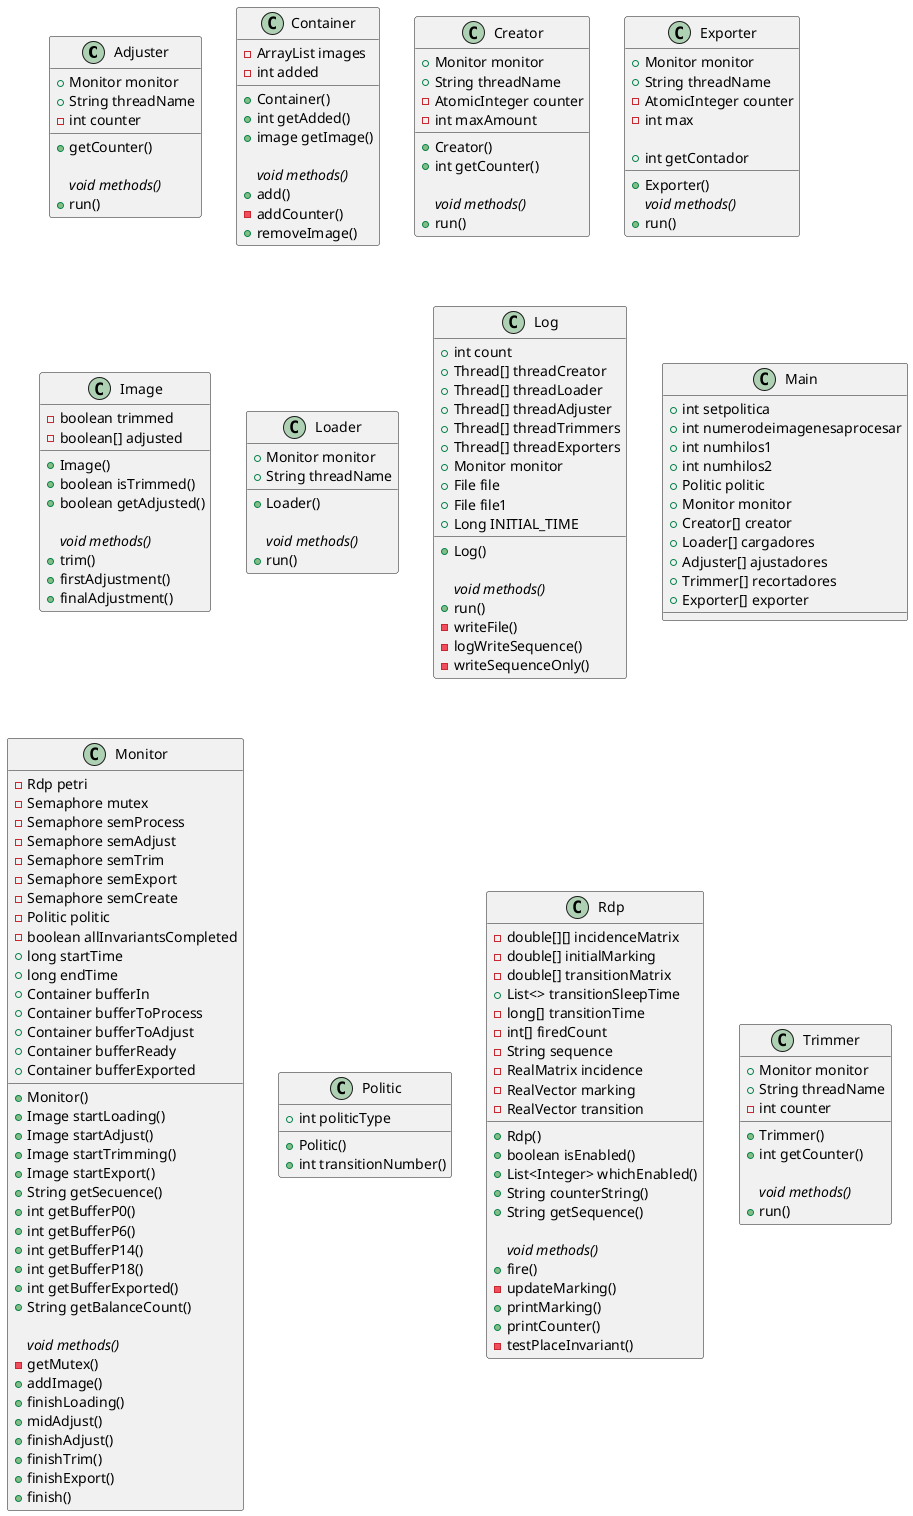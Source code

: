 @startuml

class Adjuster{
    +Monitor monitor
    +String threadName
    -int counter

    +getCounter()

    {abstract} void methods()
    +run()
}

Class Container{
    -ArrayList images
    -int added

    +Container()
    +int getAdded()
    +image getImage()
    
    {abstract} void methods()
    +add()
    -addCounter()
    +removeImage()
}

Class Creator{
    +Monitor monitor
    +String threadName
    -AtomicInteger counter
    -int maxAmount

    +Creator()
    +int getCounter()

    {abstract} void methods()
    +run()
}

Class Exporter{
    +Monitor monitor
    +String threadName
    -AtomicInteger counter
    -int max

    +Exporter()
    +int getContador

    {abstract} void methods()
    +run()
}

Class Image{
    -boolean trimmed
    -boolean[] adjusted

    +Image()
    +boolean isTrimmed()
    +boolean getAdjusted()

    {abstract} void methods()
    +trim()
    +firstAdjustment()
    +finalAdjustment()
}

Class Loader{
    +Monitor monitor
    +String threadName

    +Loader()

    {abstract} void methods()
    +run()
}

Class Log{
    +int count
    +Thread[] threadCreator
    +Thread[] threadLoader
    +Thread[] threadAdjuster
    +Thread[] threadTrimmers
    +Thread[] threadExporters
    +Monitor monitor
    +File file
    +File file1
    +Long INITIAL_TIME

    +Log()

    {abstract} void methods()
    +run()
    -writeFile()
    -logWriteSequence()
    -writeSequenceOnly()
}

Class Main{
    +int setpolitica
    +int numerodeimagenesaprocesar
    +int numhilos1
    +int numhilos2
    +Politic politic
    +Monitor monitor
    +Creator[] creator
    +Loader[] cargadores
    +Adjuster[] ajustadores
    +Trimmer[] recortadores
    +Exporter[] exporter
}

Class Monitor{
    -Rdp petri
    -Semaphore mutex
    -Semaphore semProcess
    -Semaphore semAdjust
    -Semaphore semTrim
    -Semaphore semExport
    -Semaphore semCreate
    -Politic politic
    -boolean allInvariantsCompleted
    +long startTime
    +long endTime
    +Container bufferIn
    +Container bufferToProcess
    +Container bufferToAdjust
    +Container bufferReady
    +Container bufferExported

    +Monitor()
    +Image startLoading()
    +Image startAdjust()
    +Image startTrimming()
    +Image startExport()
    +String getSecuence()
    +int getBufferP0()
    +int getBufferP6()
    +int getBufferP14()
    +int getBufferP18()
    +int getBufferExported()
    +String getBalanceCount()

    {abstract} void methods()
    -getMutex()
    +addImage()
    +finishLoading()
    +midAdjust()
    +finishAdjust()
    +finishTrim()
    +finishExport()
    +finish()
}

Class Politic{
    +int politicType

    +Politic()
    +int transitionNumber()
}

Class Rdp{
    -double[][] incidenceMatrix
    -double[] initialMarking
    -double[] transitionMatrix
    +List<> transitionSleepTime
    -long[] transitionTime
    -int[] firedCount
    -String sequence
    -RealMatrix incidence
    -RealVector marking
    -RealVector transition

    +Rdp()
    +boolean isEnabled()
    +List<Integer> whichEnabled()
    +String counterString()
    +String getSequence()

    {abstract} void methods()
    +fire()
    -updateMarking()
    +printMarking()
    +printCounter()
    -testPlaceInvariant()
}

Class Trimmer{
    +Monitor monitor
    +String threadName
    -int counter

    +Trimmer()
    +int getCounter()

    {abstract} void methods()
    +run()
}

@enduml